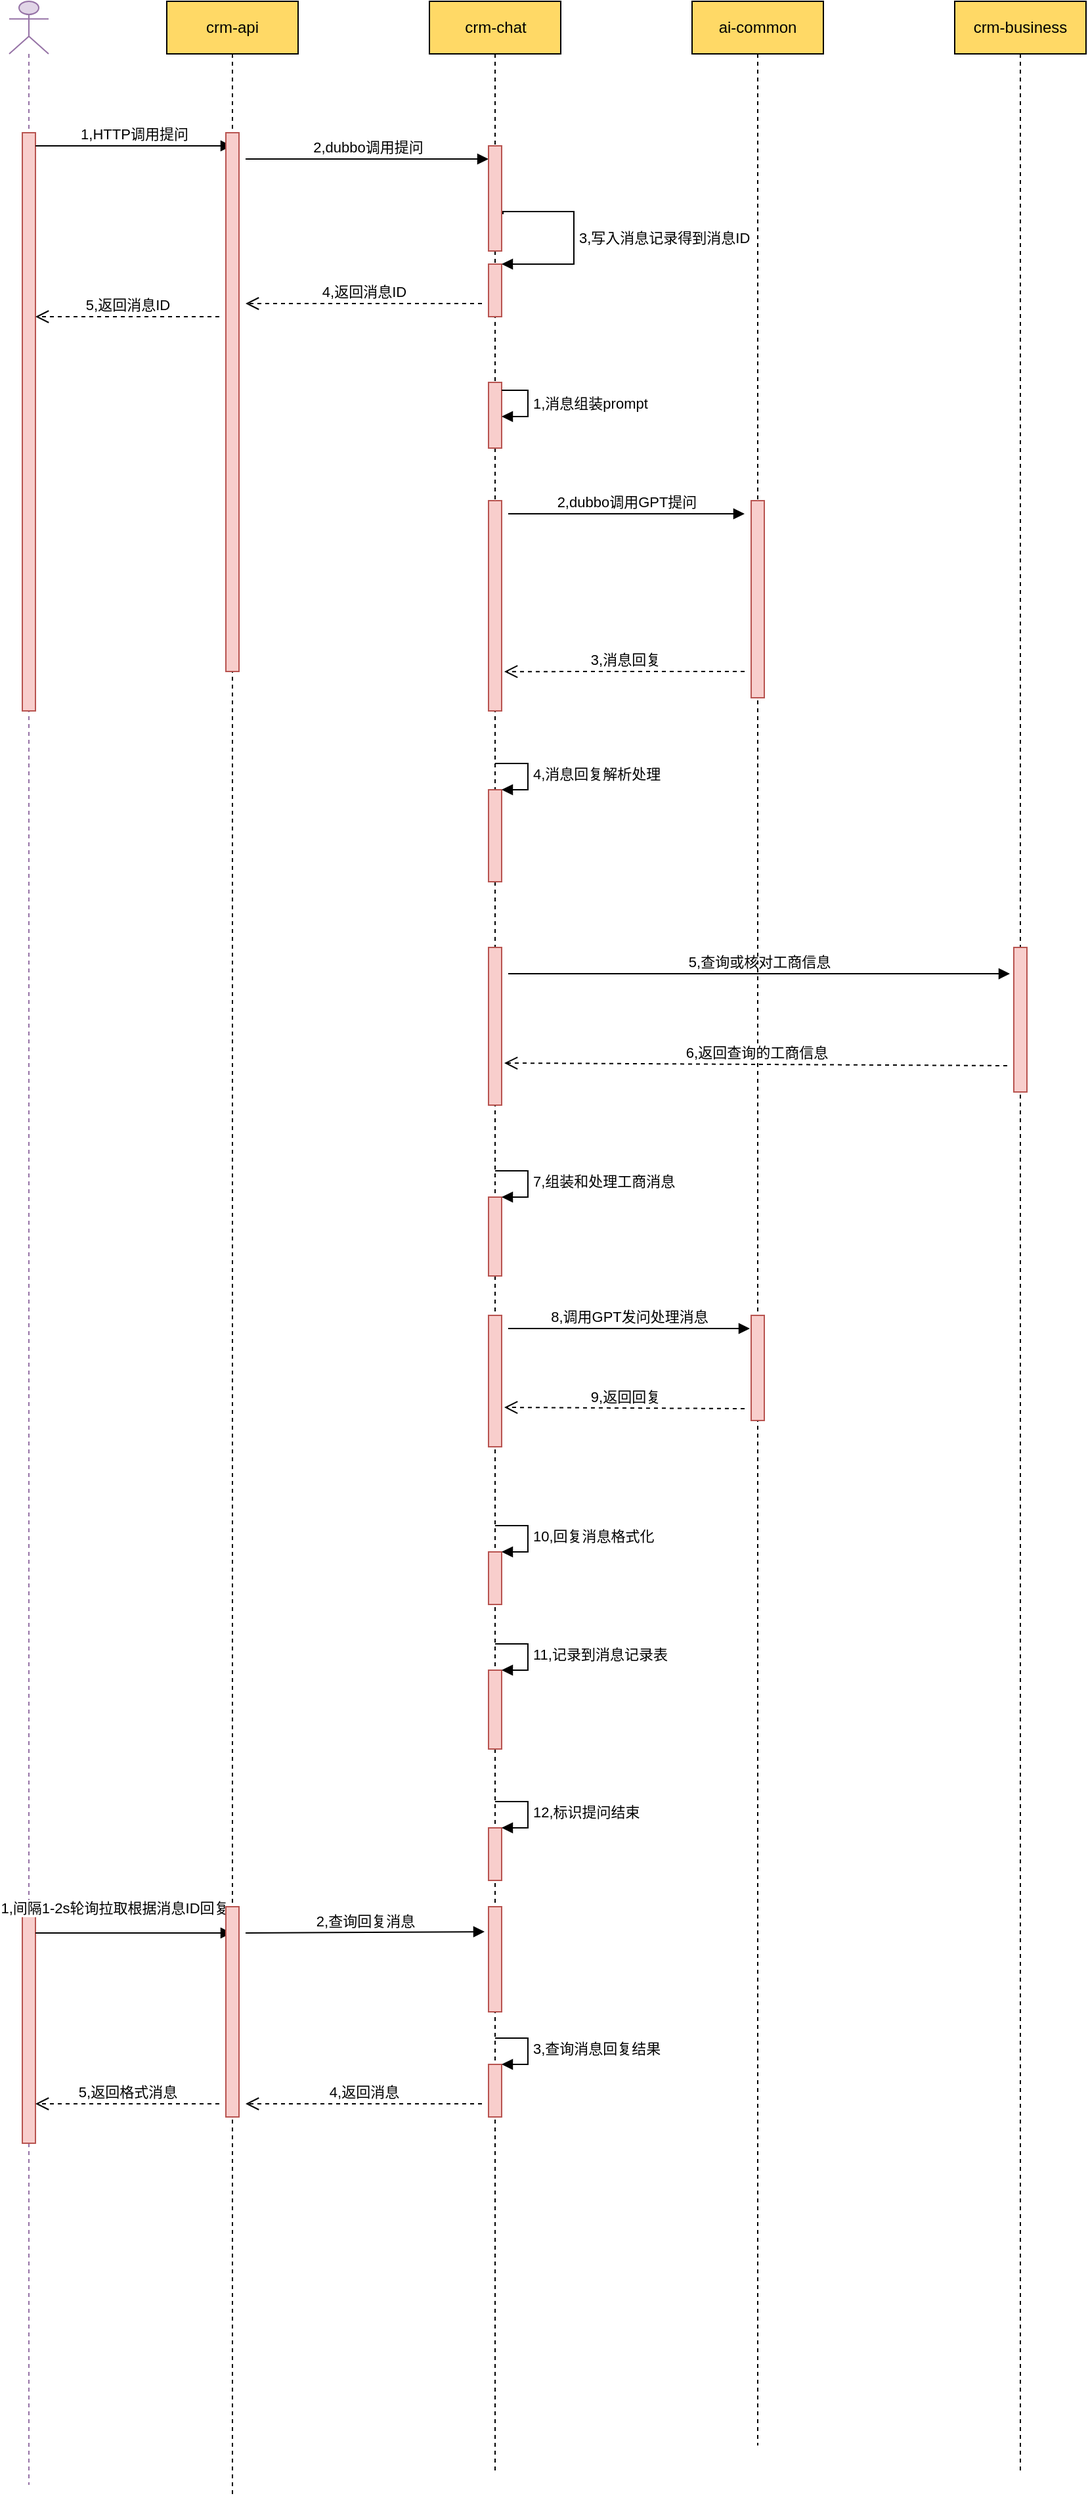 <mxfile version="13.3.9" type="device" pages="2"><diagram id="exyJQCAZoNotyWl1rS3x" name="第 1 页"><mxGraphModel dx="901" dy="5353" grid="1" gridSize="10" guides="1" tooltips="1" connect="1" arrows="1" fold="1" page="1" pageScale="1" pageWidth="3300" pageHeight="4681" math="0" shadow="0"><root><mxCell id="0"/><mxCell id="1" parent="0"/><mxCell id="g2bZkoBKWxdge4i33EmQ-48" value="" style="shape=umlLifeline;participant=umlActor;perimeter=lifelinePerimeter;whiteSpace=wrap;html=1;container=1;collapsible=0;recursiveResize=0;verticalAlign=top;spacingTop=36;outlineConnect=0;fillColor=#e1d5e7;strokeColor=#9673a6;" parent="1" vertex="1"><mxGeometry x="120" y="-4600" width="30" height="1890" as="geometry"/></mxCell><mxCell id="g2bZkoBKWxdge4i33EmQ-50" value="" style="html=1;points=[];perimeter=orthogonalPerimeter;fillColor=#f8cecc;strokeColor=#b85450;" parent="g2bZkoBKWxdge4i33EmQ-48" vertex="1"><mxGeometry x="10" y="100" width="10" height="440" as="geometry"/></mxCell><mxCell id="g2bZkoBKWxdge4i33EmQ-59" value="1,HTTP调用提问" style="html=1;verticalAlign=bottom;endArrow=block;" parent="g2bZkoBKWxdge4i33EmQ-48" target="g2bZkoBKWxdge4i33EmQ-51" edge="1"><mxGeometry width="80" relative="1" as="geometry"><mxPoint x="20" y="110" as="sourcePoint"/><mxPoint x="100" y="110" as="targetPoint"/></mxGeometry></mxCell><mxCell id="g2bZkoBKWxdge4i33EmQ-94" value="" style="html=1;points=[];perimeter=orthogonalPerimeter;fillColor=#f8cecc;strokeColor=#b85450;" parent="g2bZkoBKWxdge4i33EmQ-48" vertex="1"><mxGeometry x="10" y="1450" width="10" height="180" as="geometry"/></mxCell><mxCell id="g2bZkoBKWxdge4i33EmQ-97" value="1,间隔1-2s轮询拉取根据消息ID回复" style="html=1;verticalAlign=bottom;endArrow=block;" parent="g2bZkoBKWxdge4i33EmQ-48" target="g2bZkoBKWxdge4i33EmQ-51" edge="1"><mxGeometry x="-0.197" y="10" width="80" relative="1" as="geometry"><mxPoint x="20" y="1470" as="sourcePoint"/><mxPoint x="100" y="1470" as="targetPoint"/><mxPoint as="offset"/></mxGeometry></mxCell><mxCell id="g2bZkoBKWxdge4i33EmQ-51" value="crm-api" style="shape=umlLifeline;perimeter=lifelinePerimeter;whiteSpace=wrap;html=1;container=1;collapsible=0;recursiveResize=0;outlineConnect=0;fillColor=#FFD966;" parent="1" vertex="1"><mxGeometry x="240" y="-4600" width="100" height="1900" as="geometry"/></mxCell><mxCell id="g2bZkoBKWxdge4i33EmQ-57" value="" style="html=1;points=[];perimeter=orthogonalPerimeter;fillColor=#f8cecc;strokeColor=#b85450;" parent="g2bZkoBKWxdge4i33EmQ-51" vertex="1"><mxGeometry x="45" y="100" width="10" height="410" as="geometry"/></mxCell><mxCell id="g2bZkoBKWxdge4i33EmQ-63" value="2,dubbo调用提问" style="html=1;verticalAlign=bottom;endArrow=block;" parent="g2bZkoBKWxdge4i33EmQ-51" target="g2bZkoBKWxdge4i33EmQ-61" edge="1"><mxGeometry width="80" relative="1" as="geometry"><mxPoint x="60" y="120" as="sourcePoint"/><mxPoint x="140" y="120" as="targetPoint"/></mxGeometry></mxCell><mxCell id="g2bZkoBKWxdge4i33EmQ-95" value="" style="html=1;points=[];perimeter=orthogonalPerimeter;fillColor=#f8cecc;strokeColor=#b85450;" parent="g2bZkoBKWxdge4i33EmQ-51" vertex="1"><mxGeometry x="45" y="1450" width="10" height="160" as="geometry"/></mxCell><mxCell id="g2bZkoBKWxdge4i33EmQ-99" value="2,查询回复消息" style="html=1;verticalAlign=bottom;endArrow=block;entryX=-0.3;entryY=0.238;entryDx=0;entryDy=0;entryPerimeter=0;" parent="g2bZkoBKWxdge4i33EmQ-51" target="g2bZkoBKWxdge4i33EmQ-96" edge="1"><mxGeometry width="80" relative="1" as="geometry"><mxPoint x="60" y="1470" as="sourcePoint"/><mxPoint x="140" y="1470" as="targetPoint"/></mxGeometry></mxCell><mxCell id="g2bZkoBKWxdge4i33EmQ-52" value="crm-chat" style="html=1;points=[];perimeter=orthogonalPerimeter;shape=umlLifeline;participant=label;fontFamily=Helvetica;fontSize=12;fontColor=#000000;align=center;strokeColor=#000000;fillColor=#FFD966;recursiveResize=0;container=1;collapsible=0;" parent="1" vertex="1"><mxGeometry x="440" y="-4600" width="100" height="1880" as="geometry"/></mxCell><mxCell id="g2bZkoBKWxdge4i33EmQ-61" value="" style="html=1;points=[];perimeter=orthogonalPerimeter;fillColor=#f8cecc;strokeColor=#b85450;" parent="g2bZkoBKWxdge4i33EmQ-52" vertex="1"><mxGeometry x="45" y="110" width="10" height="80" as="geometry"/></mxCell><mxCell id="g2bZkoBKWxdge4i33EmQ-64" value="" style="html=1;points=[];perimeter=orthogonalPerimeter;fillColor=#f8cecc;strokeColor=#b85450;" parent="g2bZkoBKWxdge4i33EmQ-52" vertex="1"><mxGeometry x="45" y="200" width="10" height="40" as="geometry"/></mxCell><mxCell id="g2bZkoBKWxdge4i33EmQ-65" value="3,写入消息记录得到消息ID" style="edgeStyle=orthogonalEdgeStyle;html=1;align=left;spacingLeft=2;endArrow=block;rounded=0;entryX=1;entryY=0;exitX=1.1;exitY=0.65;exitDx=0;exitDy=0;exitPerimeter=0;" parent="g2bZkoBKWxdge4i33EmQ-52" source="g2bZkoBKWxdge4i33EmQ-61" target="g2bZkoBKWxdge4i33EmQ-64" edge="1"><mxGeometry relative="1" as="geometry"><mxPoint x="85" y="160" as="sourcePoint"/><Array as="points"><mxPoint x="56" y="160"/><mxPoint x="110" y="160"/><mxPoint x="110" y="200"/></Array></mxGeometry></mxCell><mxCell id="g2bZkoBKWxdge4i33EmQ-67" value="" style="html=1;points=[];perimeter=orthogonalPerimeter;fillColor=#f8cecc;strokeColor=#b85450;" parent="g2bZkoBKWxdge4i33EmQ-52" vertex="1"><mxGeometry x="45" y="290" width="10" height="50" as="geometry"/></mxCell><mxCell id="g2bZkoBKWxdge4i33EmQ-68" value="1,消息组装prompt" style="edgeStyle=orthogonalEdgeStyle;html=1;align=left;spacingLeft=2;endArrow=block;rounded=0;entryX=1;entryY=0;" parent="g2bZkoBKWxdge4i33EmQ-52" edge="1"><mxGeometry relative="1" as="geometry"><mxPoint x="55" y="296" as="sourcePoint"/><Array as="points"><mxPoint x="75" y="296"/></Array><mxPoint x="55" y="316" as="targetPoint"/></mxGeometry></mxCell><mxCell id="g2bZkoBKWxdge4i33EmQ-69" value="" style="html=1;points=[];perimeter=orthogonalPerimeter;fillColor=#f8cecc;strokeColor=#b85450;" parent="g2bZkoBKWxdge4i33EmQ-52" vertex="1"><mxGeometry x="45" y="380" width="10" height="160" as="geometry"/></mxCell><mxCell id="g2bZkoBKWxdge4i33EmQ-71" value="2,dubbo调用GPT提问" style="html=1;verticalAlign=bottom;endArrow=block;" parent="g2bZkoBKWxdge4i33EmQ-52" edge="1"><mxGeometry width="80" relative="1" as="geometry"><mxPoint x="60" y="390" as="sourcePoint"/><mxPoint x="240" y="390" as="targetPoint"/></mxGeometry></mxCell><mxCell id="g2bZkoBKWxdge4i33EmQ-73" value="" style="html=1;points=[];perimeter=orthogonalPerimeter;fillColor=#f8cecc;strokeColor=#b85450;" parent="g2bZkoBKWxdge4i33EmQ-52" vertex="1"><mxGeometry x="45" y="600" width="10" height="70" as="geometry"/></mxCell><mxCell id="g2bZkoBKWxdge4i33EmQ-74" value="4,消息回复解析处理" style="edgeStyle=orthogonalEdgeStyle;html=1;align=left;spacingLeft=2;endArrow=block;rounded=0;entryX=1;entryY=0;" parent="g2bZkoBKWxdge4i33EmQ-52" target="g2bZkoBKWxdge4i33EmQ-73" edge="1"><mxGeometry relative="1" as="geometry"><mxPoint x="50" y="580" as="sourcePoint"/><Array as="points"><mxPoint x="75" y="580"/></Array></mxGeometry></mxCell><mxCell id="g2bZkoBKWxdge4i33EmQ-77" value="" style="html=1;points=[];perimeter=orthogonalPerimeter;fillColor=#f8cecc;strokeColor=#b85450;" parent="g2bZkoBKWxdge4i33EmQ-52" vertex="1"><mxGeometry x="45" y="720" width="10" height="120" as="geometry"/></mxCell><mxCell id="g2bZkoBKWxdge4i33EmQ-79" value="5,查询或核对工商信息" style="html=1;verticalAlign=bottom;endArrow=block;entryX=-0.3;entryY=0.182;entryDx=0;entryDy=0;entryPerimeter=0;" parent="g2bZkoBKWxdge4i33EmQ-52" target="g2bZkoBKWxdge4i33EmQ-78" edge="1"><mxGeometry width="80" relative="1" as="geometry"><mxPoint x="60" y="740" as="sourcePoint"/><mxPoint x="140" y="740" as="targetPoint"/></mxGeometry></mxCell><mxCell id="g2bZkoBKWxdge4i33EmQ-82" value="" style="html=1;points=[];perimeter=orthogonalPerimeter;fillColor=#f8cecc;strokeColor=#b85450;" parent="g2bZkoBKWxdge4i33EmQ-52" vertex="1"><mxGeometry x="45" y="910" width="10" height="60" as="geometry"/></mxCell><mxCell id="g2bZkoBKWxdge4i33EmQ-83" value="7,组装和处理工商消息" style="edgeStyle=orthogonalEdgeStyle;html=1;align=left;spacingLeft=2;endArrow=block;rounded=0;entryX=1;entryY=0;" parent="g2bZkoBKWxdge4i33EmQ-52" target="g2bZkoBKWxdge4i33EmQ-82" edge="1"><mxGeometry relative="1" as="geometry"><mxPoint x="50" y="890" as="sourcePoint"/><Array as="points"><mxPoint x="75" y="890"/></Array></mxGeometry></mxCell><mxCell id="g2bZkoBKWxdge4i33EmQ-84" value="" style="html=1;points=[];perimeter=orthogonalPerimeter;fillColor=#f8cecc;strokeColor=#b85450;" parent="g2bZkoBKWxdge4i33EmQ-52" vertex="1"><mxGeometry x="45" y="1000" width="10" height="100" as="geometry"/></mxCell><mxCell id="g2bZkoBKWxdge4i33EmQ-86" value="8,调用GPT发问处理消息" style="html=1;verticalAlign=bottom;endArrow=block;entryX=-0.1;entryY=0.125;entryDx=0;entryDy=0;entryPerimeter=0;" parent="g2bZkoBKWxdge4i33EmQ-52" target="g2bZkoBKWxdge4i33EmQ-85" edge="1"><mxGeometry width="80" relative="1" as="geometry"><mxPoint x="60" y="1010" as="sourcePoint"/><mxPoint x="140" y="1010" as="targetPoint"/></mxGeometry></mxCell><mxCell id="g2bZkoBKWxdge4i33EmQ-88" value="" style="html=1;points=[];perimeter=orthogonalPerimeter;fillColor=#f8cecc;strokeColor=#b85450;" parent="g2bZkoBKWxdge4i33EmQ-52" vertex="1"><mxGeometry x="45" y="1180" width="10" height="40" as="geometry"/></mxCell><mxCell id="g2bZkoBKWxdge4i33EmQ-89" value="10,回复消息格式化" style="edgeStyle=orthogonalEdgeStyle;html=1;align=left;spacingLeft=2;endArrow=block;rounded=0;entryX=1;entryY=0;" parent="g2bZkoBKWxdge4i33EmQ-52" target="g2bZkoBKWxdge4i33EmQ-88" edge="1"><mxGeometry relative="1" as="geometry"><mxPoint x="50" y="1160" as="sourcePoint"/><Array as="points"><mxPoint x="75" y="1160"/></Array></mxGeometry></mxCell><mxCell id="g2bZkoBKWxdge4i33EmQ-90" value="" style="html=1;points=[];perimeter=orthogonalPerimeter;fillColor=#f8cecc;strokeColor=#b85450;" parent="g2bZkoBKWxdge4i33EmQ-52" vertex="1"><mxGeometry x="45" y="1270" width="10" height="60" as="geometry"/></mxCell><mxCell id="g2bZkoBKWxdge4i33EmQ-91" value="11,记录到消息记录表" style="edgeStyle=orthogonalEdgeStyle;html=1;align=left;spacingLeft=2;endArrow=block;rounded=0;entryX=1;entryY=0;" parent="g2bZkoBKWxdge4i33EmQ-52" target="g2bZkoBKWxdge4i33EmQ-90" edge="1"><mxGeometry relative="1" as="geometry"><mxPoint x="50" y="1250" as="sourcePoint"/><Array as="points"><mxPoint x="75" y="1250"/></Array></mxGeometry></mxCell><mxCell id="g2bZkoBKWxdge4i33EmQ-92" value="" style="html=1;points=[];perimeter=orthogonalPerimeter;fillColor=#f8cecc;strokeColor=#b85450;" parent="g2bZkoBKWxdge4i33EmQ-52" vertex="1"><mxGeometry x="45" y="1390" width="10" height="40" as="geometry"/></mxCell><mxCell id="g2bZkoBKWxdge4i33EmQ-93" value="12,标识提问结束" style="edgeStyle=orthogonalEdgeStyle;html=1;align=left;spacingLeft=2;endArrow=block;rounded=0;entryX=1;entryY=0;" parent="g2bZkoBKWxdge4i33EmQ-52" target="g2bZkoBKWxdge4i33EmQ-92" edge="1"><mxGeometry relative="1" as="geometry"><mxPoint x="50" y="1370" as="sourcePoint"/><Array as="points"><mxPoint x="75" y="1370"/></Array></mxGeometry></mxCell><mxCell id="g2bZkoBKWxdge4i33EmQ-96" value="" style="html=1;points=[];perimeter=orthogonalPerimeter;fillColor=#f8cecc;strokeColor=#b85450;" parent="g2bZkoBKWxdge4i33EmQ-52" vertex="1"><mxGeometry x="45" y="1450" width="10" height="80" as="geometry"/></mxCell><mxCell id="g2bZkoBKWxdge4i33EmQ-103" value="" style="html=1;points=[];perimeter=orthogonalPerimeter;fillColor=#f8cecc;strokeColor=#b85450;" parent="g2bZkoBKWxdge4i33EmQ-52" vertex="1"><mxGeometry x="45" y="1570" width="10" height="40" as="geometry"/></mxCell><mxCell id="g2bZkoBKWxdge4i33EmQ-104" value="3,查询消息回复结果" style="edgeStyle=orthogonalEdgeStyle;html=1;align=left;spacingLeft=2;endArrow=block;rounded=0;entryX=1;entryY=0;" parent="g2bZkoBKWxdge4i33EmQ-52" target="g2bZkoBKWxdge4i33EmQ-103" edge="1"><mxGeometry relative="1" as="geometry"><mxPoint x="50" y="1550" as="sourcePoint"/><Array as="points"><mxPoint x="75" y="1550"/></Array></mxGeometry></mxCell><mxCell id="g2bZkoBKWxdge4i33EmQ-53" value="ai-common" style="shape=umlLifeline;perimeter=lifelinePerimeter;whiteSpace=wrap;html=1;container=1;collapsible=0;recursiveResize=0;outlineConnect=0;fillColor=#FFD966;" parent="1" vertex="1"><mxGeometry x="640" y="-4600" width="100" height="1860" as="geometry"/></mxCell><mxCell id="g2bZkoBKWxdge4i33EmQ-70" value="" style="html=1;points=[];perimeter=orthogonalPerimeter;fillColor=#f8cecc;strokeColor=#b85450;" parent="g2bZkoBKWxdge4i33EmQ-53" vertex="1"><mxGeometry x="45" y="380" width="10" height="150" as="geometry"/></mxCell><mxCell id="g2bZkoBKWxdge4i33EmQ-85" value="" style="html=1;points=[];perimeter=orthogonalPerimeter;fillColor=#f8cecc;strokeColor=#b85450;" parent="g2bZkoBKWxdge4i33EmQ-53" vertex="1"><mxGeometry x="45" y="1000" width="10" height="80" as="geometry"/></mxCell><mxCell id="g2bZkoBKWxdge4i33EmQ-60" value="5,返回消息ID" style="html=1;verticalAlign=bottom;endArrow=open;dashed=1;endSize=8;" parent="1" edge="1"><mxGeometry relative="1" as="geometry"><mxPoint x="280" y="-4360" as="sourcePoint"/><mxPoint x="140" y="-4360" as="targetPoint"/></mxGeometry></mxCell><mxCell id="g2bZkoBKWxdge4i33EmQ-66" value="4,返回消息ID" style="html=1;verticalAlign=bottom;endArrow=open;dashed=1;endSize=8;" parent="1" edge="1"><mxGeometry relative="1" as="geometry"><mxPoint x="480" y="-4370" as="sourcePoint"/><mxPoint x="300" y="-4370" as="targetPoint"/></mxGeometry></mxCell><mxCell id="g2bZkoBKWxdge4i33EmQ-72" value="3,消息回复" style="html=1;verticalAlign=bottom;endArrow=open;dashed=1;endSize=8;entryX=1.2;entryY=0.813;entryDx=0;entryDy=0;entryPerimeter=0;" parent="1" target="g2bZkoBKWxdge4i33EmQ-69" edge="1"><mxGeometry relative="1" as="geometry"><mxPoint x="680" y="-4090" as="sourcePoint"/><mxPoint x="600" y="-4090" as="targetPoint"/></mxGeometry></mxCell><mxCell id="g2bZkoBKWxdge4i33EmQ-75" value="crm-business" style="shape=umlLifeline;perimeter=lifelinePerimeter;whiteSpace=wrap;html=1;container=1;collapsible=0;recursiveResize=0;outlineConnect=0;fillColor=#FFD966;" parent="1" vertex="1"><mxGeometry x="840" y="-4600" width="100" height="1880" as="geometry"/></mxCell><mxCell id="g2bZkoBKWxdge4i33EmQ-78" value="" style="html=1;points=[];perimeter=orthogonalPerimeter;fillColor=#f8cecc;strokeColor=#b85450;" parent="g2bZkoBKWxdge4i33EmQ-75" vertex="1"><mxGeometry x="45" y="720" width="10" height="110" as="geometry"/></mxCell><mxCell id="g2bZkoBKWxdge4i33EmQ-80" value="6,返回查询的工商信息" style="html=1;verticalAlign=bottom;endArrow=open;dashed=1;endSize=8;entryX=1.2;entryY=0.733;entryDx=0;entryDy=0;entryPerimeter=0;" parent="1" target="g2bZkoBKWxdge4i33EmQ-77" edge="1"><mxGeometry relative="1" as="geometry"><mxPoint x="880" y="-3790" as="sourcePoint"/><mxPoint x="800" y="-3790" as="targetPoint"/></mxGeometry></mxCell><mxCell id="g2bZkoBKWxdge4i33EmQ-87" value="9,返回回复" style="html=1;verticalAlign=bottom;endArrow=open;dashed=1;endSize=8;" parent="1" edge="1"><mxGeometry relative="1" as="geometry"><mxPoint x="680" y="-3529" as="sourcePoint"/><mxPoint x="497" y="-3530" as="targetPoint"/></mxGeometry></mxCell><mxCell id="g2bZkoBKWxdge4i33EmQ-107" value="4,返回消息" style="html=1;verticalAlign=bottom;endArrow=open;dashed=1;endSize=8;" parent="1" edge="1"><mxGeometry relative="1" as="geometry"><mxPoint x="480" y="-3000" as="sourcePoint"/><mxPoint x="300" y="-3000" as="targetPoint"/></mxGeometry></mxCell><mxCell id="g2bZkoBKWxdge4i33EmQ-108" value="5,返回格式消息" style="html=1;verticalAlign=bottom;endArrow=open;dashed=1;endSize=8;" parent="1" edge="1"><mxGeometry relative="1" as="geometry"><mxPoint x="280" y="-3000" as="sourcePoint"/><mxPoint x="140" y="-3000" as="targetPoint"/></mxGeometry></mxCell></root></mxGraphModel></diagram><diagram id="qH9uQBEbODzi4Me4iVbx" name="第 2 页"><mxGraphModel dx="901" dy="672" grid="1" gridSize="10" guides="1" tooltips="1" connect="1" arrows="1" fold="1" page="1" pageScale="1" pageWidth="3300" pageHeight="4681" math="0" shadow="0"><root><mxCell id="8IiqFpbKgucRVaH7WmMq-0"/><mxCell id="8IiqFpbKgucRVaH7WmMq-1" parent="8IiqFpbKgucRVaH7WmMq-0"/><mxCell id="8IiqFpbKgucRVaH7WmMq-4" style="edgeStyle=orthogonalEdgeStyle;rounded=0;orthogonalLoop=1;jettySize=auto;html=1;exitX=0.5;exitY=1;exitDx=0;exitDy=0;" edge="1" parent="8IiqFpbKgucRVaH7WmMq-1" source="8IiqFpbKgucRVaH7WmMq-2" target="8IiqFpbKgucRVaH7WmMq-3"><mxGeometry relative="1" as="geometry"/></mxCell><mxCell id="8IiqFpbKgucRVaH7WmMq-2" value="大数据" style="rounded=1;whiteSpace=wrap;html=1;fillColor=#dae8fc;strokeColor=#6c8ebf;" vertex="1" parent="8IiqFpbKgucRVaH7WmMq-1"><mxGeometry x="80" y="120" width="120" height="60" as="geometry"/></mxCell><mxCell id="8IiqFpbKgucRVaH7WmMq-6" style="edgeStyle=orthogonalEdgeStyle;rounded=0;orthogonalLoop=1;jettySize=auto;html=1;exitX=0.5;exitY=1;exitDx=0;exitDy=0;entryX=0.5;entryY=0;entryDx=0;entryDy=0;" edge="1" parent="8IiqFpbKgucRVaH7WmMq-1" source="8IiqFpbKgucRVaH7WmMq-3" target="8IiqFpbKgucRVaH7WmMq-5"><mxGeometry relative="1" as="geometry"/></mxCell><mxCell id="8IiqFpbKgucRVaH7WmMq-7" value="写入kafka(单个用户一条)" style="edgeLabel;html=1;align=center;verticalAlign=middle;resizable=0;points=[];" vertex="1" connectable="0" parent="8IiqFpbKgucRVaH7WmMq-6"><mxGeometry x="-0.267" y="2" relative="1" as="geometry"><mxPoint as="offset"/></mxGeometry></mxCell><mxCell id="8IiqFpbKgucRVaH7WmMq-3" value="生成满足规则的用户" style="rounded=0;whiteSpace=wrap;html=1;fillColor=#dae8fc;strokeColor=#6c8ebf;" vertex="1" parent="8IiqFpbKgucRVaH7WmMq-1"><mxGeometry x="80" y="240" width="120" height="60" as="geometry"/></mxCell><mxCell id="8IiqFpbKgucRVaH7WmMq-9" style="edgeStyle=orthogonalEdgeStyle;rounded=0;orthogonalLoop=1;jettySize=auto;html=1;exitX=1;exitY=0.5;exitDx=0;exitDy=0;entryX=0;entryY=0.5;entryDx=0;entryDy=0;" edge="1" parent="8IiqFpbKgucRVaH7WmMq-1" source="8IiqFpbKgucRVaH7WmMq-5" target="8IiqFpbKgucRVaH7WmMq-8"><mxGeometry relative="1" as="geometry"/></mxCell><mxCell id="8IiqFpbKgucRVaH7WmMq-5" value="kafka" style="rounded=0;whiteSpace=wrap;html=1;fillColor=#f8cecc;strokeColor=#b85450;" vertex="1" parent="8IiqFpbKgucRVaH7WmMq-1"><mxGeometry x="80" y="360" width="120" height="60" as="geometry"/></mxCell><mxCell id="8IiqFpbKgucRVaH7WmMq-11" style="edgeStyle=orthogonalEdgeStyle;rounded=0;orthogonalLoop=1;jettySize=auto;html=1;exitX=0.5;exitY=1;exitDx=0;exitDy=0;" edge="1" parent="8IiqFpbKgucRVaH7WmMq-1" source="8IiqFpbKgucRVaH7WmMq-8" target="8IiqFpbKgucRVaH7WmMq-10"><mxGeometry relative="1" as="geometry"/></mxCell><mxCell id="8IiqFpbKgucRVaH7WmMq-8" value="crm-chat" style="rounded=0;whiteSpace=wrap;html=1;fillColor=#d5e8d4;strokeColor=#82b366;" vertex="1" parent="8IiqFpbKgucRVaH7WmMq-1"><mxGeometry x="280" y="360" width="120" height="60" as="geometry"/></mxCell><mxCell id="8IiqFpbKgucRVaH7WmMq-13" style="edgeStyle=orthogonalEdgeStyle;rounded=0;orthogonalLoop=1;jettySize=auto;html=1;exitX=1;exitY=0.5;exitDx=0;exitDy=0;" edge="1" parent="8IiqFpbKgucRVaH7WmMq-1" source="8IiqFpbKgucRVaH7WmMq-10" target="8IiqFpbKgucRVaH7WmMq-12"><mxGeometry relative="1" as="geometry"/></mxCell><mxCell id="8IiqFpbKgucRVaH7WmMq-10" value="筛选对应用户满足规则的客户列表取N个" style="rounded=0;whiteSpace=wrap;html=1;fillColor=#d5e8d4;strokeColor=#82b366;" vertex="1" parent="8IiqFpbKgucRVaH7WmMq-1"><mxGeometry x="280" y="480" width="120" height="60" as="geometry"/></mxCell><mxCell id="8IiqFpbKgucRVaH7WmMq-15" style="edgeStyle=orthogonalEdgeStyle;rounded=0;orthogonalLoop=1;jettySize=auto;html=1;exitX=0.5;exitY=1;exitDx=0;exitDy=0;" edge="1" parent="8IiqFpbKgucRVaH7WmMq-1" source="8IiqFpbKgucRVaH7WmMq-12" target="8IiqFpbKgucRVaH7WmMq-14"><mxGeometry relative="1" as="geometry"/></mxCell><mxCell id="8IiqFpbKgucRVaH7WmMq-12" value="得到公司名称列表" style="rounded=0;whiteSpace=wrap;html=1;fillColor=#d5e8d4;strokeColor=#82b366;" vertex="1" parent="8IiqFpbKgucRVaH7WmMq-1"><mxGeometry x="480" y="480" width="120" height="60" as="geometry"/></mxCell><mxCell id="8IiqFpbKgucRVaH7WmMq-17" style="edgeStyle=orthogonalEdgeStyle;rounded=0;orthogonalLoop=1;jettySize=auto;html=1;exitX=0.5;exitY=1;exitDx=0;exitDy=0;" edge="1" parent="8IiqFpbKgucRVaH7WmMq-1" source="8IiqFpbKgucRVaH7WmMq-14" target="8IiqFpbKgucRVaH7WmMq-16"><mxGeometry relative="1" as="geometry"/></mxCell><mxCell id="8IiqFpbKgucRVaH7WmMq-14" value="查询对应的工商信息" style="rounded=0;whiteSpace=wrap;html=1;fillColor=#d5e8d4;strokeColor=#82b366;" vertex="1" parent="8IiqFpbKgucRVaH7WmMq-1"><mxGeometry x="480" y="600" width="120" height="60" as="geometry"/></mxCell><mxCell id="8IiqFpbKgucRVaH7WmMq-19" style="edgeStyle=orthogonalEdgeStyle;rounded=0;orthogonalLoop=1;jettySize=auto;html=1;exitX=1;exitY=0.5;exitDx=0;exitDy=0;entryX=0;entryY=0.5;entryDx=0;entryDy=0;" edge="1" parent="8IiqFpbKgucRVaH7WmMq-1" source="8IiqFpbKgucRVaH7WmMq-16" target="8IiqFpbKgucRVaH7WmMq-18"><mxGeometry relative="1" as="geometry"/></mxCell><mxCell id="8IiqFpbKgucRVaH7WmMq-16" value="调用gpt或者程序自己整理出条件共性" style="rounded=0;whiteSpace=wrap;html=1;fillColor=#ffe6cc;strokeColor=#d79b00;" vertex="1" parent="8IiqFpbKgucRVaH7WmMq-1"><mxGeometry x="480" y="720" width="120" height="60" as="geometry"/></mxCell><mxCell id="8IiqFpbKgucRVaH7WmMq-21" style="edgeStyle=orthogonalEdgeStyle;rounded=0;orthogonalLoop=1;jettySize=auto;html=1;exitX=0.5;exitY=1;exitDx=0;exitDy=0;entryX=0.5;entryY=0;entryDx=0;entryDy=0;" edge="1" parent="8IiqFpbKgucRVaH7WmMq-1" source="8IiqFpbKgucRVaH7WmMq-18" target="8IiqFpbKgucRVaH7WmMq-20"><mxGeometry relative="1" as="geometry"/></mxCell><mxCell id="8IiqFpbKgucRVaH7WmMq-18" value="得到推荐的公司列表" style="rounded=0;whiteSpace=wrap;html=1;fillColor=#d5e8d4;strokeColor=#82b366;" vertex="1" parent="8IiqFpbKgucRVaH7WmMq-1"><mxGeometry x="680" y="720" width="120" height="60" as="geometry"/></mxCell><mxCell id="8IiqFpbKgucRVaH7WmMq-23" style="edgeStyle=orthogonalEdgeStyle;rounded=0;orthogonalLoop=1;jettySize=auto;html=1;exitX=0.5;exitY=1;exitDx=0;exitDy=0;" edge="1" parent="8IiqFpbKgucRVaH7WmMq-1" source="8IiqFpbKgucRVaH7WmMq-20" target="8IiqFpbKgucRVaH7WmMq-22"><mxGeometry relative="1" as="geometry"/></mxCell><mxCell id="8IiqFpbKgucRVaH7WmMq-20" value="过滤掉已经入库的" style="rounded=0;whiteSpace=wrap;html=1;fillColor=#d5e8d4;strokeColor=#82b366;" vertex="1" parent="8IiqFpbKgucRVaH7WmMq-1"><mxGeometry x="680" y="840" width="120" height="60" as="geometry"/></mxCell><mxCell id="8IiqFpbKgucRVaH7WmMq-28" style="edgeStyle=orthogonalEdgeStyle;rounded=0;orthogonalLoop=1;jettySize=auto;html=1;exitX=1;exitY=0.5;exitDx=0;exitDy=0;entryX=0;entryY=0.5;entryDx=0;entryDy=0;" edge="1" parent="8IiqFpbKgucRVaH7WmMq-1" source="8IiqFpbKgucRVaH7WmMq-22" target="8IiqFpbKgucRVaH7WmMq-27"><mxGeometry relative="1" as="geometry"/></mxCell><mxCell id="8IiqFpbKgucRVaH7WmMq-22" value="推荐写入消息记录表" style="rounded=0;whiteSpace=wrap;html=1;fillColor=#d5e8d4;strokeColor=#82b366;" vertex="1" parent="8IiqFpbKgucRVaH7WmMq-1"><mxGeometry x="680" y="960" width="120" height="60" as="geometry"/></mxCell><mxCell id="8IiqFpbKgucRVaH7WmMq-26" style="edgeStyle=orthogonalEdgeStyle;rounded=0;orthogonalLoop=1;jettySize=auto;html=1;exitX=1;exitY=0.5;exitDx=0;exitDy=0;" edge="1" parent="8IiqFpbKgucRVaH7WmMq-1" source="8IiqFpbKgucRVaH7WmMq-24" target="8IiqFpbKgucRVaH7WmMq-25"><mxGeometry relative="1" as="geometry"/></mxCell><mxCell id="8IiqFpbKgucRVaH7WmMq-33" value="每周一早上9点30分" style="edgeLabel;html=1;align=center;verticalAlign=middle;resizable=0;points=[];" vertex="1" connectable="0" parent="8IiqFpbKgucRVaH7WmMq-26"><mxGeometry x="-0.214" y="1" relative="1" as="geometry"><mxPoint as="offset"/></mxGeometry></mxCell><mxCell id="8IiqFpbKgucRVaH7WmMq-24" value="定时任务" style="rounded=1;whiteSpace=wrap;html=1;fillColor=#f5f5f5;strokeColor=#666666;fontColor=#333333;" vertex="1" parent="8IiqFpbKgucRVaH7WmMq-1"><mxGeometry x="280" y="1080" width="120" height="60" as="geometry"/></mxCell><mxCell id="8IiqFpbKgucRVaH7WmMq-30" style="edgeStyle=orthogonalEdgeStyle;rounded=0;orthogonalLoop=1;jettySize=auto;html=1;exitX=1;exitY=0.5;exitDx=0;exitDy=0;" edge="1" parent="8IiqFpbKgucRVaH7WmMq-1" source="8IiqFpbKgucRVaH7WmMq-25" target="8IiqFpbKgucRVaH7WmMq-29"><mxGeometry relative="1" as="geometry"/></mxCell><mxCell id="8IiqFpbKgucRVaH7WmMq-25" value="根据mod读取待推送用户列表" style="rounded=0;whiteSpace=wrap;html=1;fillColor=#d5e8d4;strokeColor=#82b366;" vertex="1" parent="8IiqFpbKgucRVaH7WmMq-1"><mxGeometry x="680" y="1080" width="120" height="60" as="geometry"/></mxCell><mxCell id="8IiqFpbKgucRVaH7WmMq-27" value="写入到待推送列表缓存cache中" style="rounded=0;whiteSpace=wrap;html=1;fillColor=#d5e8d4;strokeColor=#82b366;" vertex="1" parent="8IiqFpbKgucRVaH7WmMq-1"><mxGeometry x="880" y="960" width="120" height="60" as="geometry"/></mxCell><mxCell id="8IiqFpbKgucRVaH7WmMq-32" style="edgeStyle=orthogonalEdgeStyle;rounded=0;orthogonalLoop=1;jettySize=auto;html=1;exitX=0.5;exitY=1;exitDx=0;exitDy=0;dashed=1;" edge="1" parent="8IiqFpbKgucRVaH7WmMq-1" source="8IiqFpbKgucRVaH7WmMq-29" target="8IiqFpbKgucRVaH7WmMq-31"><mxGeometry relative="1" as="geometry"/></mxCell><mxCell id="8IiqFpbKgucRVaH7WmMq-29" value="查询用户推荐消息" style="rounded=0;whiteSpace=wrap;html=1;fillColor=#d5e8d4;strokeColor=#82b366;" vertex="1" parent="8IiqFpbKgucRVaH7WmMq-1"><mxGeometry x="880" y="1080" width="120" height="60" as="geometry"/></mxCell><mxCell id="8IiqFpbKgucRVaH7WmMq-31" value="发送推送消息" style="rounded=0;whiteSpace=wrap;html=1;fillColor=#d5e8d4;strokeColor=#82b366;" vertex="1" parent="8IiqFpbKgucRVaH7WmMq-1"><mxGeometry x="880" y="1200" width="120" height="60" as="geometry"/></mxCell><mxCell id="8IiqFpbKgucRVaH7WmMq-35" style="edgeStyle=orthogonalEdgeStyle;rounded=0;orthogonalLoop=1;jettySize=auto;html=1;exitX=0;exitY=0.5;exitDx=0;exitDy=0;" edge="1" parent="8IiqFpbKgucRVaH7WmMq-1" source="8IiqFpbKgucRVaH7WmMq-34" target="8IiqFpbKgucRVaH7WmMq-29"><mxGeometry relative="1" as="geometry"/></mxCell><mxCell id="8IiqFpbKgucRVaH7WmMq-34" value="客户列表查询推荐消息" style="rounded=1;whiteSpace=wrap;html=1;fillColor=#dae8fc;strokeColor=#6c8ebf;" vertex="1" parent="8IiqFpbKgucRVaH7WmMq-1"><mxGeometry x="1160" y="1080" width="120" height="60" as="geometry"/></mxCell></root></mxGraphModel></diagram></mxfile>